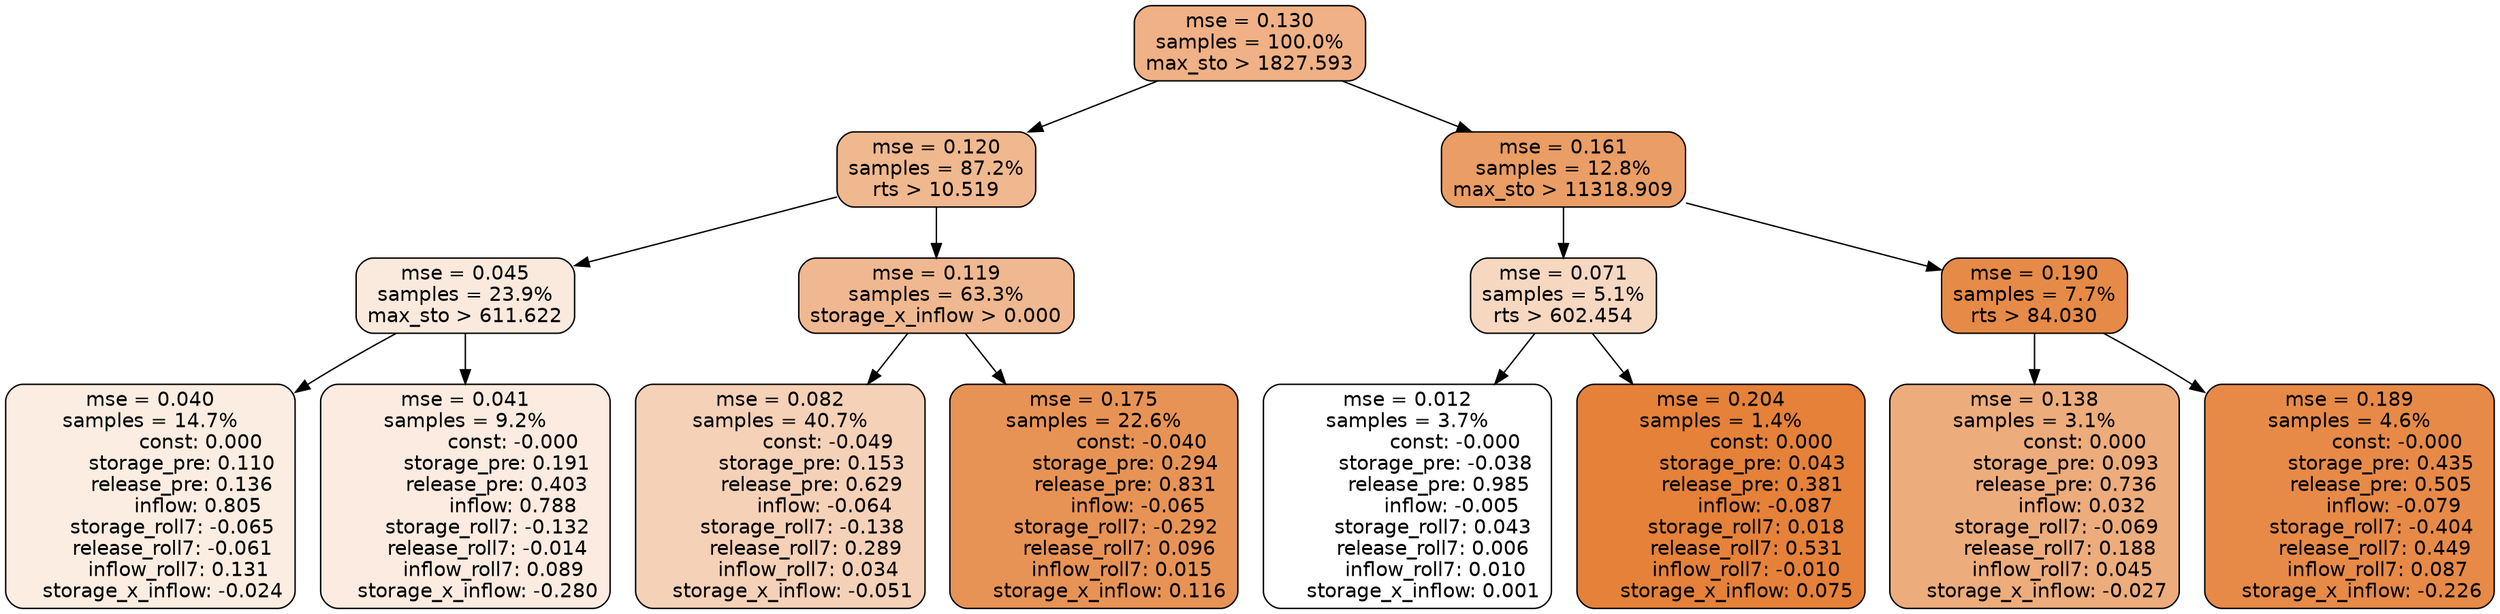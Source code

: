 digraph tree {
node [shape=rectangle, style="filled, rounded", color="black", fontname=helvetica] ;
edge [fontname=helvetica] ;
	"0" [label="mse = 0.130
samples = 100.0%
max_sto > 1827.593", fillcolor="#efb185"]
	"1" [label="mse = 0.120
samples = 87.2%
rts > 10.519", fillcolor="#f0b88f"]
	"8" [label="mse = 0.161
samples = 12.8%
max_sto > 11318.909", fillcolor="#ea9d65"]
	"2" [label="mse = 0.045
samples = 23.9%
max_sto > 611.622", fillcolor="#fae9dd"]
	"5" [label="mse = 0.119
samples = 63.3%
storage_x_inflow > 0.000", fillcolor="#f0b890"]
	"12" [label="mse = 0.071
samples = 5.1%
rts > 602.454", fillcolor="#f6d8c1"]
	"9" [label="mse = 0.190
samples = 7.7%
rts > 84.030", fillcolor="#e68a47"]
	"3" [label="mse = 0.040
samples = 14.7%
                const: 0.000
          storage_pre: 0.110
          release_pre: 0.136
               inflow: 0.805
       storage_roll7: -0.065
       release_roll7: -0.061
         inflow_roll7: 0.131
    storage_x_inflow: -0.024", fillcolor="#fbede2"]
	"4" [label="mse = 0.041
samples = 9.2%
               const: -0.000
          storage_pre: 0.191
          release_pre: 0.403
               inflow: 0.788
       storage_roll7: -0.132
       release_roll7: -0.014
         inflow_roll7: 0.089
    storage_x_inflow: -0.280", fillcolor="#fbebe1"]
	"6" [label="mse = 0.082
samples = 40.7%
               const: -0.049
          storage_pre: 0.153
          release_pre: 0.629
              inflow: -0.064
       storage_roll7: -0.138
        release_roll7: 0.289
         inflow_roll7: 0.034
    storage_x_inflow: -0.051", fillcolor="#f5d1b7"]
	"7" [label="mse = 0.175
samples = 22.6%
               const: -0.040
          storage_pre: 0.294
          release_pre: 0.831
              inflow: -0.065
       storage_roll7: -0.292
        release_roll7: 0.096
         inflow_roll7: 0.015
     storage_x_inflow: 0.116", fillcolor="#e89356"]
	"14" [label="mse = 0.012
samples = 3.7%
               const: -0.000
         storage_pre: -0.038
          release_pre: 0.985
              inflow: -0.005
        storage_roll7: 0.043
        release_roll7: 0.006
         inflow_roll7: 0.010
     storage_x_inflow: 0.001", fillcolor="#ffffff"]
	"13" [label="mse = 0.204
samples = 1.4%
                const: 0.000
          storage_pre: 0.043
          release_pre: 0.381
              inflow: -0.087
        storage_roll7: 0.018
        release_roll7: 0.531
        inflow_roll7: -0.010
     storage_x_inflow: 0.075", fillcolor="#e58139"]
	"11" [label="mse = 0.138
samples = 3.1%
                const: 0.000
          storage_pre: 0.093
          release_pre: 0.736
               inflow: 0.032
       storage_roll7: -0.069
        release_roll7: 0.188
         inflow_roll7: 0.045
    storage_x_inflow: -0.027", fillcolor="#edac7c"]
	"10" [label="mse = 0.189
samples = 4.6%
               const: -0.000
          storage_pre: 0.435
          release_pre: 0.505
              inflow: -0.079
       storage_roll7: -0.404
        release_roll7: 0.449
         inflow_roll7: 0.087
    storage_x_inflow: -0.226", fillcolor="#e78a48"]

	"0" -> "1"
	"0" -> "8"
	"1" -> "2"
	"1" -> "5"
	"8" -> "9"
	"8" -> "12"
	"2" -> "3"
	"2" -> "4"
	"5" -> "6"
	"5" -> "7"
	"12" -> "13"
	"12" -> "14"
	"9" -> "10"
	"9" -> "11"
}
